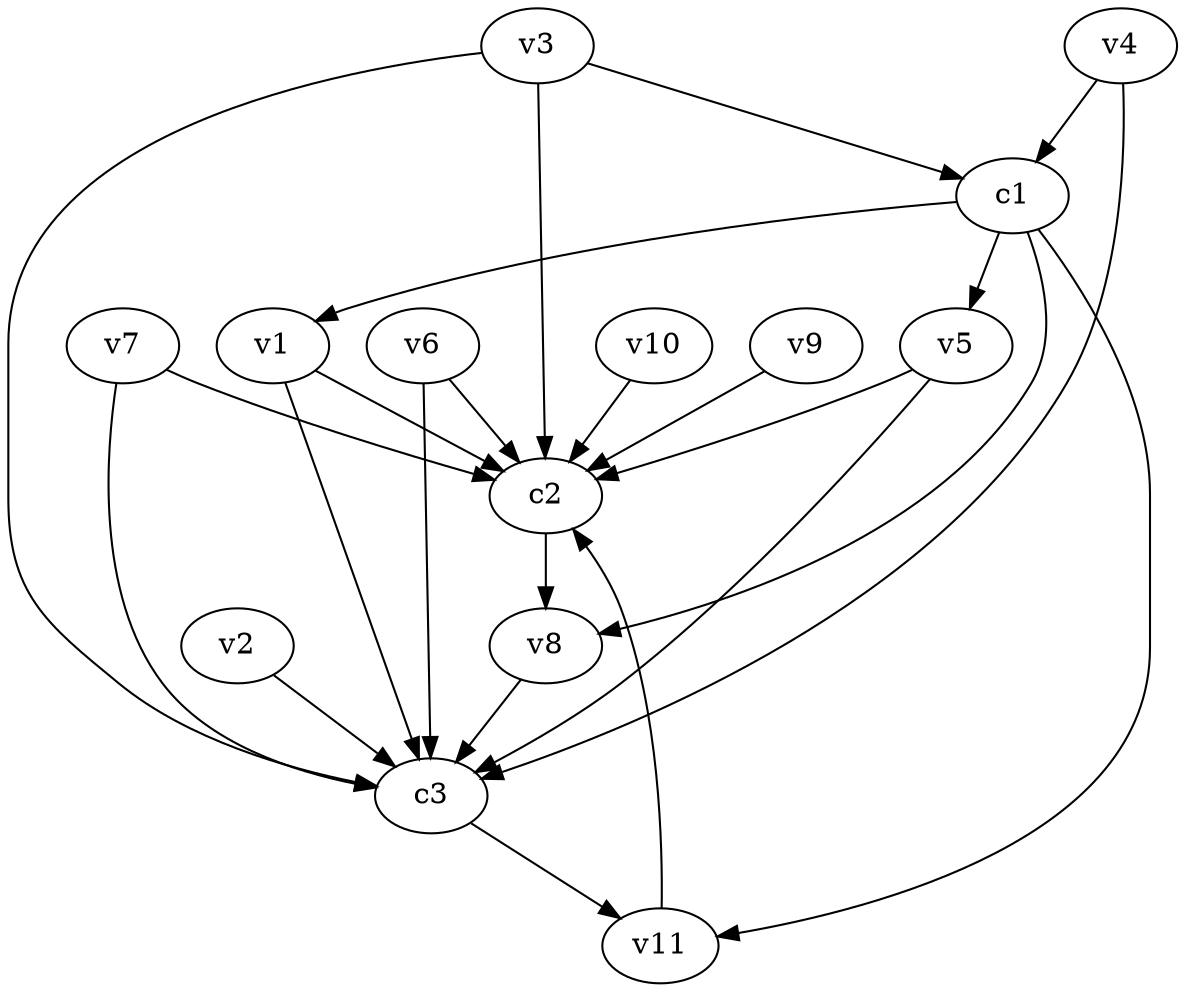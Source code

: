 strict digraph  {
c1;
c2;
c3;
v1;
v2;
v3;
v4;
v5;
v6;
v7;
v8;
v9;
v10;
v11;
c1 -> v8  [weight=1];
c1 -> v5  [weight=1];
c1 -> v1  [weight=1];
c1 -> v11  [weight=1];
c2 -> v8  [weight=1];
c3 -> v11  [weight=1];
v1 -> c2  [weight=1];
v1 -> c3  [weight=1];
v2 -> c3  [weight=1];
v3 -> c3  [weight=1];
v3 -> c1  [weight=1];
v3 -> c2  [weight=1];
v4 -> c1  [weight=1];
v4 -> c3  [weight=1];
v5 -> c3  [weight=1];
v5 -> c2  [weight=1];
v6 -> c3  [weight=1];
v6 -> c2  [weight=1];
v7 -> c3  [weight=1];
v7 -> c2  [weight=1];
v8 -> c3  [weight=1];
v9 -> c2  [weight=1];
v10 -> c2  [weight=1];
v11 -> c2  [weight=1];
}
